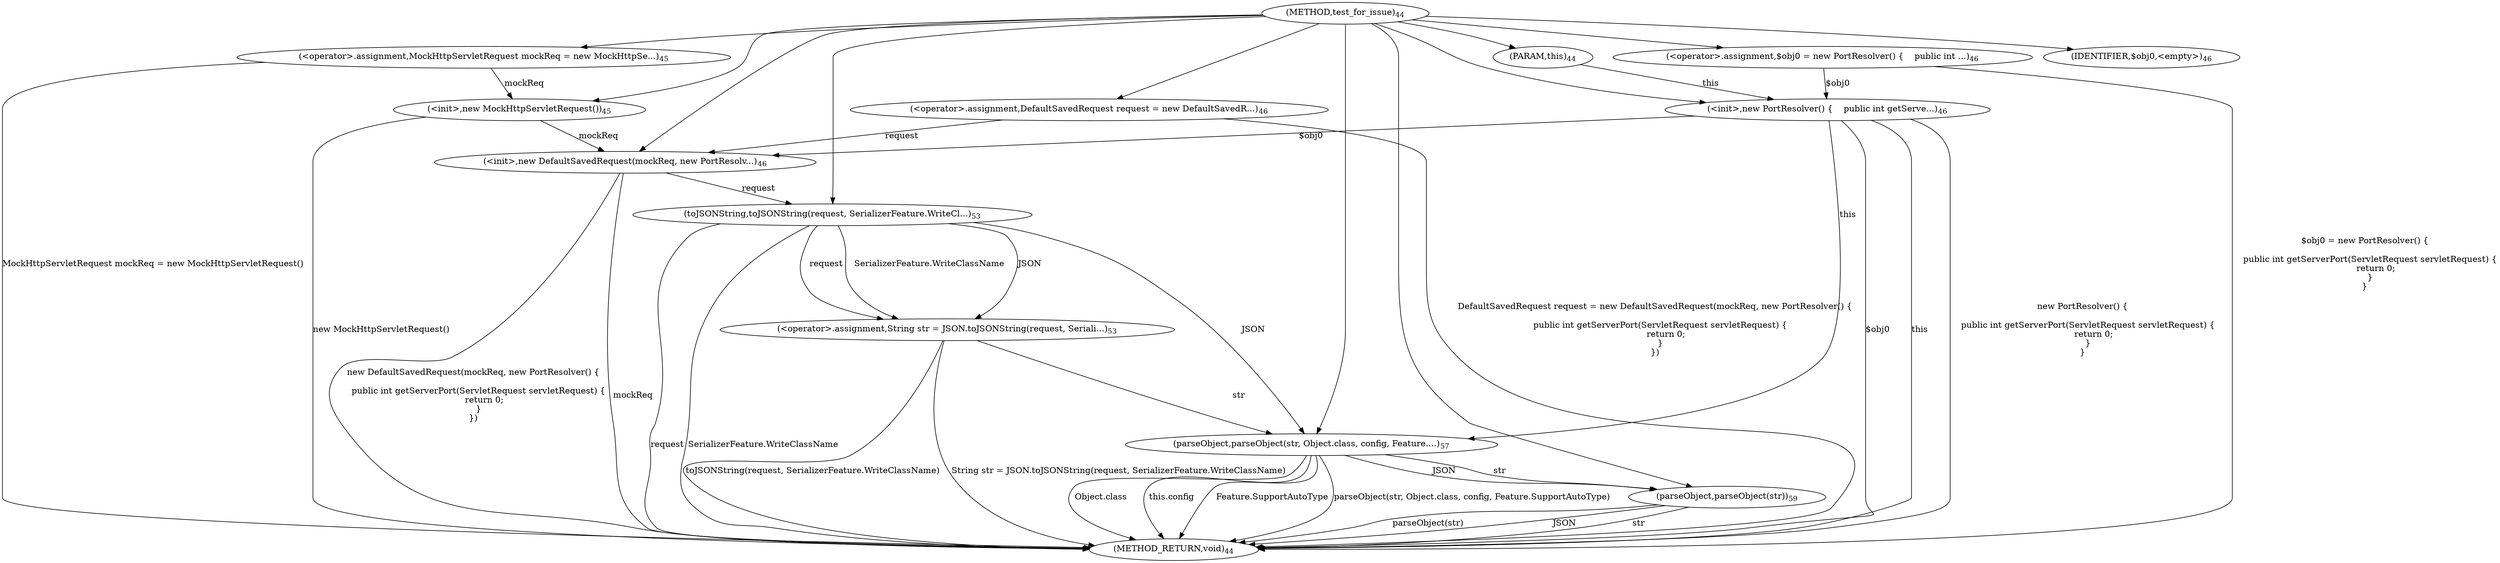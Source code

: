 digraph "test_for_issue" {  
"113" [label = <(METHOD,test_for_issue)<SUB>44</SUB>> ]
"160" [label = <(METHOD_RETURN,void)<SUB>44</SUB>> ]
"40" [label = <(PARAM,this)<SUB>44</SUB>> ]
"116" [label = <(&lt;operator&gt;.assignment,MockHttpServletRequest mockReq = new MockHttpSe...)<SUB>45</SUB>> ]
"119" [label = <(&lt;init&gt;,new MockHttpServletRequest())<SUB>45</SUB>> ]
"122" [label = <(&lt;operator&gt;.assignment,DefaultSavedRequest request = new DefaultSavedR...)<SUB>46</SUB>> ]
"125" [label = <(&lt;init&gt;,new DefaultSavedRequest(mockReq, new PortResolv...)<SUB>46</SUB>> ]
"135" [label = <(&lt;operator&gt;.assignment,String str = JSON.toJSONString(request, Seriali...)<SUB>53</SUB>> ]
"143" [label = <(parseObject,parseObject(str, Object.class, config, Feature....)<SUB>57</SUB>> ]
"155" [label = <(parseObject,parseObject(str))<SUB>59</SUB>> ]
"116" [label = <(&lt;operator&gt;.assignment,MockHttpServletRequest mockReq = new MockHttpSe...)<SUB>45</SUB>> ]
"116" [label = <(&lt;operator&gt;.assignment,MockHttpServletRequest mockReq = new MockHttpSe...)<SUB>45</SUB>> ]
"119" [label = <(&lt;init&gt;,new MockHttpServletRequest())<SUB>45</SUB>> ]
"122" [label = <(&lt;operator&gt;.assignment,DefaultSavedRequest request = new DefaultSavedR...)<SUB>46</SUB>> ]
"122" [label = <(&lt;operator&gt;.assignment,DefaultSavedRequest request = new DefaultSavedR...)<SUB>46</SUB>> ]
"125" [label = <(&lt;init&gt;,new DefaultSavedRequest(mockReq, new PortResolv...)<SUB>46</SUB>> ]
"125" [label = <(&lt;init&gt;,new DefaultSavedRequest(mockReq, new PortResolv...)<SUB>46</SUB>> ]
"125" [label = <(&lt;init&gt;,new DefaultSavedRequest(mockReq, new PortResolv...)<SUB>46</SUB>> ]
"135" [label = <(&lt;operator&gt;.assignment,String str = JSON.toJSONString(request, Seriali...)<SUB>53</SUB>> ]
"135" [label = <(&lt;operator&gt;.assignment,String str = JSON.toJSONString(request, Seriali...)<SUB>53</SUB>> ]
"143" [label = <(parseObject,parseObject(str, Object.class, config, Feature....)<SUB>57</SUB>> ]
"143" [label = <(parseObject,parseObject(str, Object.class, config, Feature....)<SUB>57</SUB>> ]
"143" [label = <(parseObject,parseObject(str, Object.class, config, Feature....)<SUB>57</SUB>> ]
"143" [label = <(parseObject,parseObject(str, Object.class, config, Feature....)<SUB>57</SUB>> ]
"143" [label = <(parseObject,parseObject(str, Object.class, config, Feature....)<SUB>57</SUB>> ]
"155" [label = <(parseObject,parseObject(str))<SUB>59</SUB>> ]
"155" [label = <(parseObject,parseObject(str))<SUB>59</SUB>> ]
"130" [label = <(&lt;operator&gt;.assignment,$obj0 = new PortResolver() {

    public int ...)<SUB>46</SUB>> ]
"37" [label = <(&lt;init&gt;,new PortResolver() {

    public int getServe...)<SUB>46</SUB>> ]
"133" [label = <(IDENTIFIER,$obj0,&lt;empty&gt;)<SUB>46</SUB>> ]
"137" [label = <(toJSONString,toJSONString(request, SerializerFeature.WriteCl...)<SUB>53</SUB>> ]
"137" [label = <(toJSONString,toJSONString(request, SerializerFeature.WriteCl...)<SUB>53</SUB>> ]
"137" [label = <(toJSONString,toJSONString(request, SerializerFeature.WriteCl...)<SUB>53</SUB>> ]
"130" [label = <(&lt;operator&gt;.assignment,$obj0 = new PortResolver() {

    public int ...)<SUB>46</SUB>> ]
"130" [label = <(&lt;operator&gt;.assignment,$obj0 = new PortResolver() {

    public int ...)<SUB>46</SUB>> ]
"37" [label = <(&lt;init&gt;,new PortResolver() {

    public int getServe...)<SUB>46</SUB>> ]
"37" [label = <(&lt;init&gt;,new PortResolver() {

    public int getServe...)<SUB>46</SUB>> ]
  "116" -> "160"  [ label = "MockHttpServletRequest mockReq = new MockHttpServletRequest()"] 
  "119" -> "160"  [ label = "new MockHttpServletRequest()"] 
  "122" -> "160"  [ label = "DefaultSavedRequest request = new DefaultSavedRequest(mockReq, new PortResolver() {

    public int getServerPort(ServletRequest servletRequest) {
        return 0;
    }
})"] 
  "125" -> "160"  [ label = "mockReq"] 
  "130" -> "160"  [ label = "$obj0 = new PortResolver() {

    public int getServerPort(ServletRequest servletRequest) {
        return 0;
    }
}"] 
  "37" -> "160"  [ label = "$obj0"] 
  "37" -> "160"  [ label = "this"] 
  "37" -> "160"  [ label = "new PortResolver() {

    public int getServerPort(ServletRequest servletRequest) {
        return 0;
    }
}"] 
  "125" -> "160"  [ label = "new DefaultSavedRequest(mockReq, new PortResolver() {

    public int getServerPort(ServletRequest servletRequest) {
        return 0;
    }
})"] 
  "137" -> "160"  [ label = "request"] 
  "137" -> "160"  [ label = "SerializerFeature.WriteClassName"] 
  "135" -> "160"  [ label = "toJSONString(request, SerializerFeature.WriteClassName)"] 
  "135" -> "160"  [ label = "String str = JSON.toJSONString(request, SerializerFeature.WriteClassName)"] 
  "143" -> "160"  [ label = "Object.class"] 
  "143" -> "160"  [ label = "this.config"] 
  "143" -> "160"  [ label = "Feature.SupportAutoType"] 
  "143" -> "160"  [ label = "parseObject(str, Object.class, config, Feature.SupportAutoType)"] 
  "155" -> "160"  [ label = "JSON"] 
  "155" -> "160"  [ label = "str"] 
  "155" -> "160"  [ label = "parseObject(str)"] 
  "113" -> "40" 
  "113" -> "116" 
  "113" -> "122" 
  "137" -> "135"  [ label = "JSON"] 
  "137" -> "135"  [ label = "request"] 
  "137" -> "135"  [ label = "SerializerFeature.WriteClassName"] 
  "116" -> "119"  [ label = "mockReq"] 
  "113" -> "119" 
  "122" -> "125"  [ label = "request"] 
  "113" -> "125" 
  "119" -> "125"  [ label = "mockReq"] 
  "37" -> "125"  [ label = "$obj0"] 
  "137" -> "143"  [ label = "JSON"] 
  "113" -> "143" 
  "135" -> "143"  [ label = "str"] 
  "37" -> "143"  [ label = "this"] 
  "143" -> "155"  [ label = "JSON"] 
  "113" -> "155" 
  "143" -> "155"  [ label = "str"] 
  "113" -> "130" 
  "113" -> "133" 
  "113" -> "137" 
  "125" -> "137"  [ label = "request"] 
  "130" -> "37"  [ label = "$obj0"] 
  "113" -> "37" 
  "40" -> "37"  [ label = "this"] 
}
